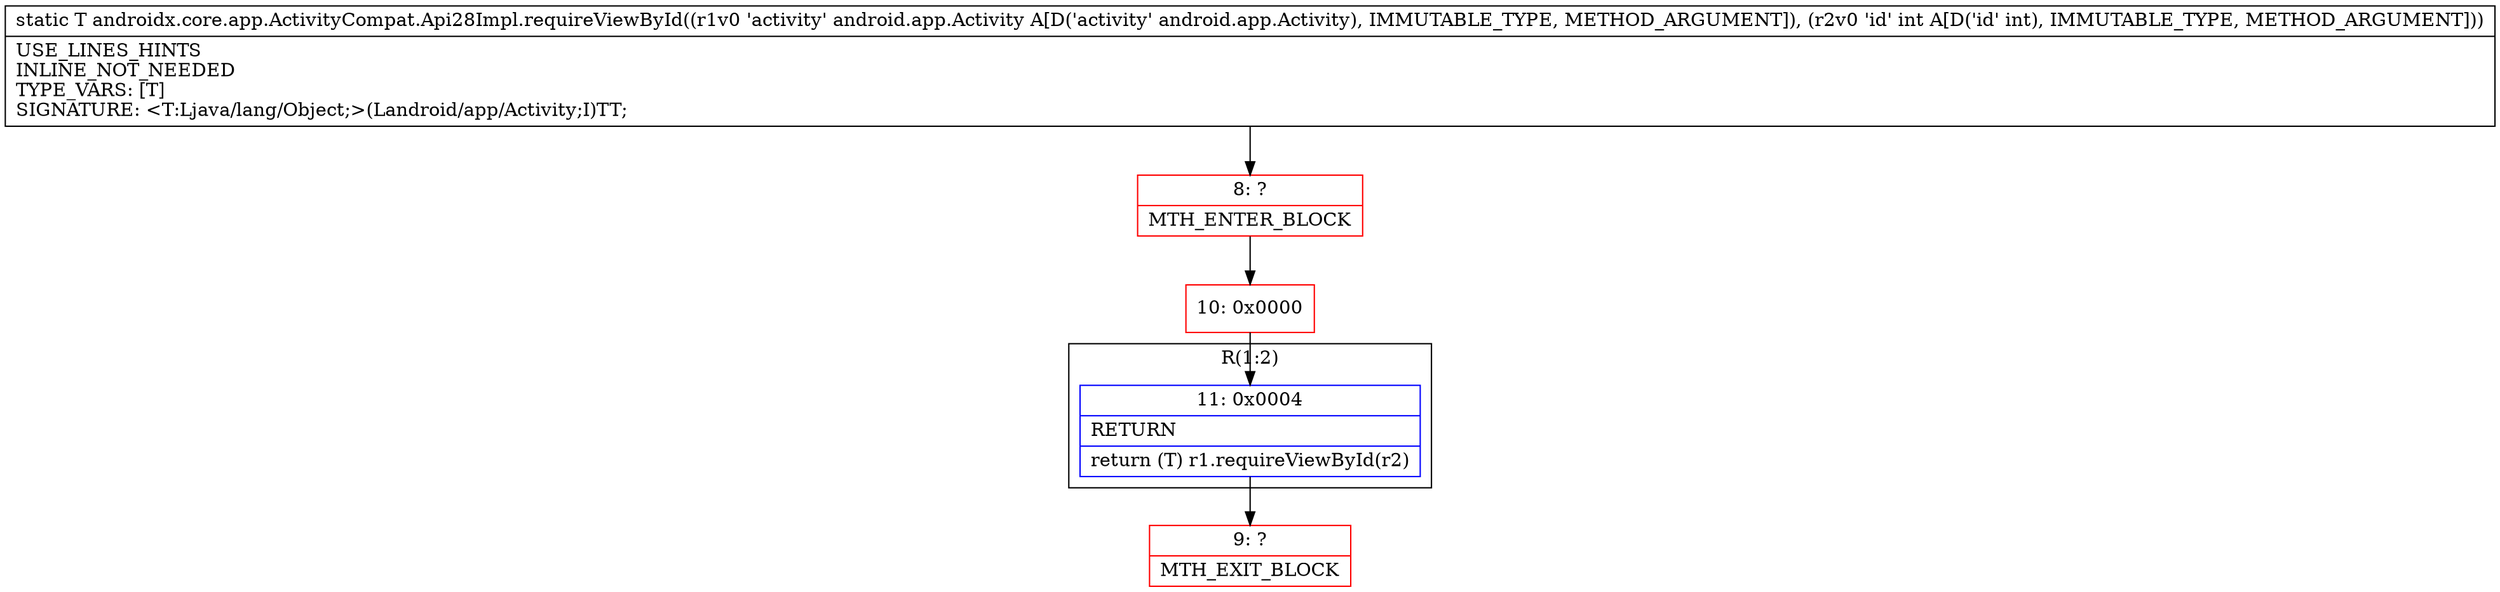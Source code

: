 digraph "CFG forandroidx.core.app.ActivityCompat.Api28Impl.requireViewById(Landroid\/app\/Activity;I)Ljava\/lang\/Object;" {
subgraph cluster_Region_2057531589 {
label = "R(1:2)";
node [shape=record,color=blue];
Node_11 [shape=record,label="{11\:\ 0x0004|RETURN\l|return (T) r1.requireViewById(r2)\l}"];
}
Node_8 [shape=record,color=red,label="{8\:\ ?|MTH_ENTER_BLOCK\l}"];
Node_10 [shape=record,color=red,label="{10\:\ 0x0000}"];
Node_9 [shape=record,color=red,label="{9\:\ ?|MTH_EXIT_BLOCK\l}"];
MethodNode[shape=record,label="{static T androidx.core.app.ActivityCompat.Api28Impl.requireViewById((r1v0 'activity' android.app.Activity A[D('activity' android.app.Activity), IMMUTABLE_TYPE, METHOD_ARGUMENT]), (r2v0 'id' int A[D('id' int), IMMUTABLE_TYPE, METHOD_ARGUMENT]))  | USE_LINES_HINTS\lINLINE_NOT_NEEDED\lTYPE_VARS: [T]\lSIGNATURE: \<T:Ljava\/lang\/Object;\>(Landroid\/app\/Activity;I)TT;\l}"];
MethodNode -> Node_8;Node_11 -> Node_9;
Node_8 -> Node_10;
Node_10 -> Node_11;
}

